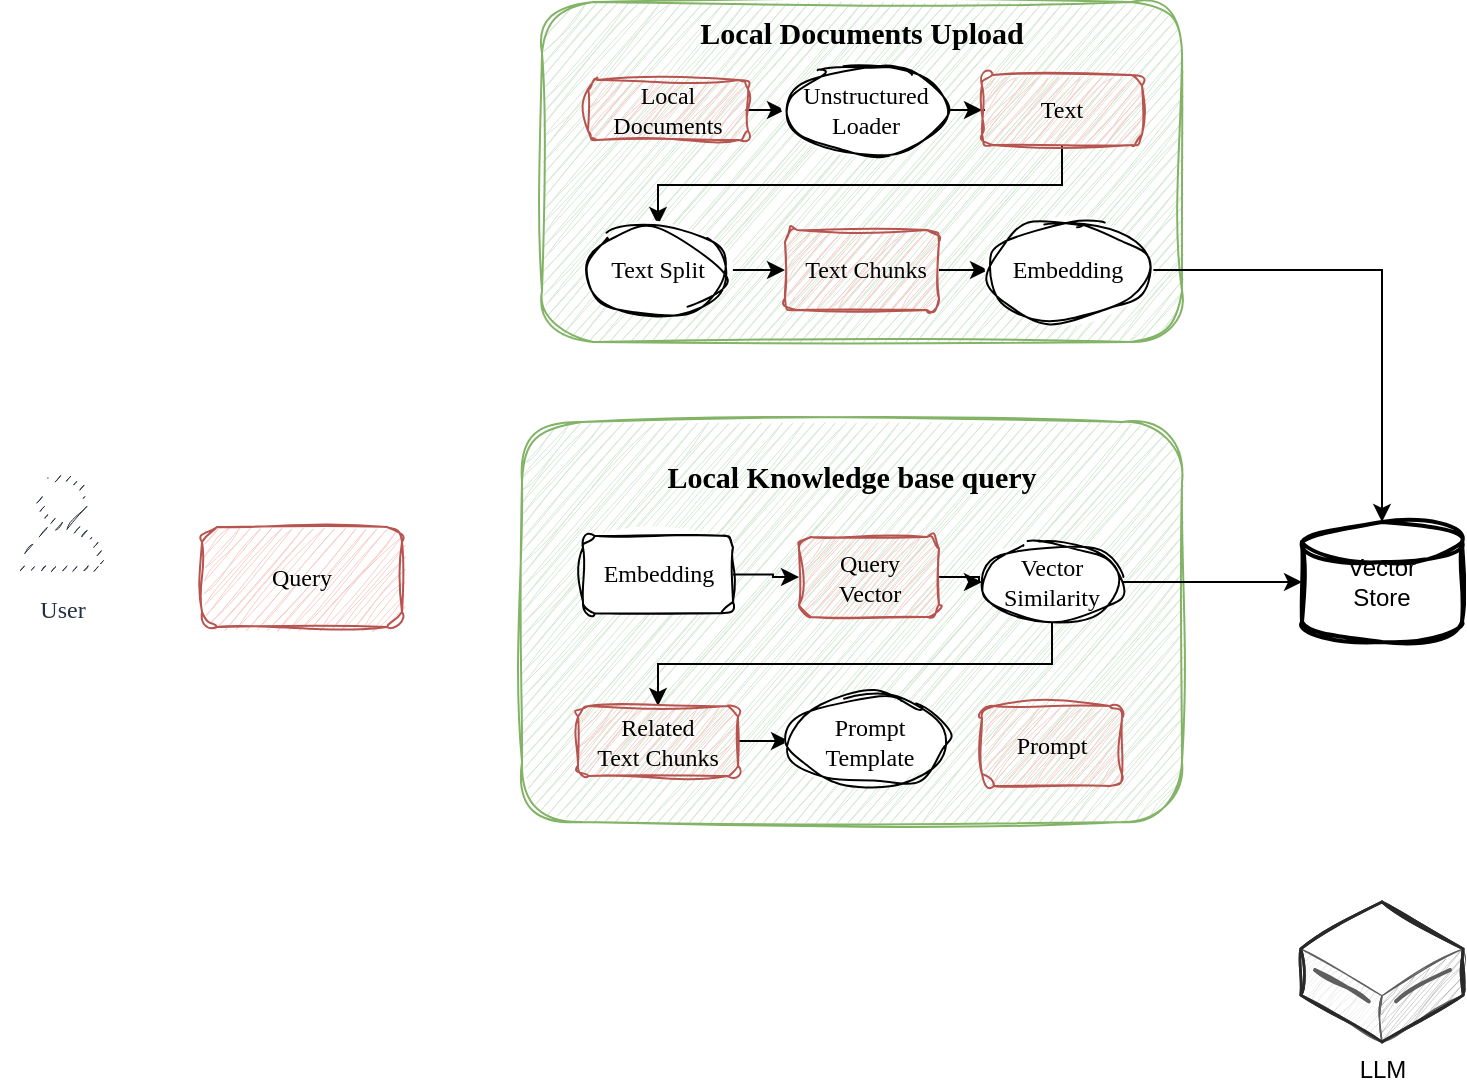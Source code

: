 <mxfile version="21.1.5" type="github">
  <diagram name="Page-1" id="c7558073-3199-34d8-9f00-42111426c3f3">
    <mxGraphModel dx="794" dy="446" grid="1" gridSize="10" guides="1" tooltips="1" connect="1" arrows="1" fold="1" page="1" pageScale="1" pageWidth="826" pageHeight="1169" background="none" math="0" shadow="0">
      <root>
        <mxCell id="0" />
        <mxCell id="1" parent="0" />
        <mxCell id="Ko384jSdFO6o4Nu7mtTA-1" value="&lt;p&gt;&lt;font data-font-src=&quot;https://fonts.googleapis.com/css?family=Handlee&quot; face=&quot;Handlee&quot; style=&quot;font-size: 15px;&quot;&gt;&lt;b style=&quot;&quot;&gt;&lt;font style=&quot;font-size: 15px;&quot;&gt;Local&amp;nbsp;&lt;/font&gt;&lt;/b&gt;&lt;b style=&quot;&quot;&gt;Knowledge base query&lt;/b&gt;&lt;/font&gt;&lt;/p&gt;&lt;div style=&quot;text-align: justify;&quot;&gt;&lt;/div&gt;" style="rounded=1;whiteSpace=wrap;html=1;sketch=1;curveFitting=1;jiggle=2;shadow=0;fillColor=#d5e8d4;strokeColor=#82b366;verticalAlign=top;fontFamily=Alkatra;fontSource=https%3A%2F%2Ffonts.googleapis.com%2Fcss%3Ffamily%3DAlkatra;" vertex="1" parent="1">
          <mxGeometry x="330" y="390" width="330" height="200" as="geometry" />
        </mxCell>
        <mxCell id="OiK2pQIkemlY-Vq3CZWx-118" value="&lt;b&gt;&lt;font style=&quot;font-size: 15px;&quot;&gt;Local Documents Upload&lt;/font&gt;&lt;/b&gt;&lt;div style=&quot;text-align: justify;&quot;&gt;&lt;/div&gt;" style="rounded=1;whiteSpace=wrap;html=1;sketch=1;curveFitting=1;jiggle=2;shadow=0;fillColor=#d5e8d4;strokeColor=#82b366;verticalAlign=top;fontFamily=Alkatra;fontSource=https%3A%2F%2Ffonts.googleapis.com%2Fcss%3Ffamily%3DAlkatra;" parent="1" vertex="1">
          <mxGeometry x="340" y="180" width="320" height="170" as="geometry" />
        </mxCell>
        <mxCell id="OiK2pQIkemlY-Vq3CZWx-98" value="User" style="sketch=1;outlineConnect=0;fontColor=#232F3E;gradientColor=none;strokeColor=#232F3E;fillColor=#ffffff;dashed=0;verticalLabelPosition=bottom;verticalAlign=top;align=center;html=1;fontSize=12;fontStyle=0;aspect=fixed;shape=mxgraph.aws4.resourceIcon;resIcon=mxgraph.aws4.user;curveFitting=1;jiggle=2;shadow=0;fontFamily=Alkatra;fontSource=https%3A%2F%2Ffonts.googleapis.com%2Fcss%3Ffamily%3DAlkatra;" parent="1" vertex="1">
          <mxGeometry x="70" y="410" width="60" height="60" as="geometry" />
        </mxCell>
        <mxCell id="Ko384jSdFO6o4Nu7mtTA-2" style="edgeStyle=orthogonalEdgeStyle;rounded=0;orthogonalLoop=1;jettySize=auto;html=1;exitX=1;exitY=0.5;exitDx=0;exitDy=0;" edge="1" parent="1" source="OiK2pQIkemlY-Vq3CZWx-99" target="OiK2pQIkemlY-Vq3CZWx-104">
          <mxGeometry relative="1" as="geometry" />
        </mxCell>
        <mxCell id="OiK2pQIkemlY-Vq3CZWx-99" value="Local &lt;br&gt;Documents" style="rounded=1;whiteSpace=wrap;html=1;sketch=1;curveFitting=1;jiggle=2;shadow=0;fontFamily=Alkatra;fontSource=https%3A%2F%2Ffonts.googleapis.com%2Fcss%3Ffamily%3DAlkatra;fillColor=#f8cecc;strokeColor=#b85450;" parent="1" vertex="1">
          <mxGeometry x="363" y="219" width="80" height="30" as="geometry" />
        </mxCell>
        <mxCell id="Ko384jSdFO6o4Nu7mtTA-14" style="edgeStyle=orthogonalEdgeStyle;rounded=0;orthogonalLoop=1;jettySize=auto;html=1;exitX=1;exitY=0.5;exitDx=0;exitDy=0;" edge="1" parent="1" source="OiK2pQIkemlY-Vq3CZWx-100" target="OiK2pQIkemlY-Vq3CZWx-112">
          <mxGeometry relative="1" as="geometry" />
        </mxCell>
        <mxCell id="OiK2pQIkemlY-Vq3CZWx-100" value="Embedding" style="rounded=1;whiteSpace=wrap;html=1;sketch=1;curveFitting=1;jiggle=2;shadow=0;fontFamily=Alkatra;fontSource=https%3A%2F%2Ffonts.googleapis.com%2Fcss%3Ffamily%3DAlkatra;" parent="1" vertex="1">
          <mxGeometry x="360.5" y="446.88" width="75" height="38.75" as="geometry" />
        </mxCell>
        <mxCell id="Ko384jSdFO6o4Nu7mtTA-3" style="edgeStyle=orthogonalEdgeStyle;rounded=0;orthogonalLoop=1;jettySize=auto;html=1;exitX=1;exitY=0.5;exitDx=0;exitDy=0;" edge="1" parent="1" source="OiK2pQIkemlY-Vq3CZWx-104" target="OiK2pQIkemlY-Vq3CZWx-105">
          <mxGeometry relative="1" as="geometry" />
        </mxCell>
        <mxCell id="OiK2pQIkemlY-Vq3CZWx-104" value="Unstructured Loader" style="ellipse;whiteSpace=wrap;html=1;sketch=1;curveFitting=1;jiggle=2;shadow=0;fontFamily=Alkatra;fontSource=https%3A%2F%2Ffonts.googleapis.com%2Fcss%3Ffamily%3DAlkatra;" parent="1" vertex="1">
          <mxGeometry x="461.5" y="211.5" width="80" height="45" as="geometry" />
        </mxCell>
        <mxCell id="Ko384jSdFO6o4Nu7mtTA-4" style="edgeStyle=orthogonalEdgeStyle;rounded=0;orthogonalLoop=1;jettySize=auto;html=1;exitX=0.5;exitY=1;exitDx=0;exitDy=0;entryX=0.5;entryY=0;entryDx=0;entryDy=0;" edge="1" parent="1" source="OiK2pQIkemlY-Vq3CZWx-105" target="OiK2pQIkemlY-Vq3CZWx-106">
          <mxGeometry relative="1" as="geometry">
            <mxPoint x="600" y="271.5" as="sourcePoint" />
          </mxGeometry>
        </mxCell>
        <mxCell id="OiK2pQIkemlY-Vq3CZWx-105" value="Text" style="rounded=1;whiteSpace=wrap;html=1;sketch=1;curveFitting=1;jiggle=2;shadow=0;fontFamily=Alkatra;fontSource=https%3A%2F%2Ffonts.googleapis.com%2Fcss%3Ffamily%3DAlkatra;fillColor=#f8cecc;strokeColor=#b85450;" parent="1" vertex="1">
          <mxGeometry x="560" y="216.5" width="80" height="35" as="geometry" />
        </mxCell>
        <mxCell id="Ko384jSdFO6o4Nu7mtTA-6" style="edgeStyle=orthogonalEdgeStyle;rounded=0;orthogonalLoop=1;jettySize=auto;html=1;exitX=1;exitY=0.5;exitDx=0;exitDy=0;entryX=0;entryY=0.5;entryDx=0;entryDy=0;" edge="1" parent="1" source="OiK2pQIkemlY-Vq3CZWx-106" target="OiK2pQIkemlY-Vq3CZWx-107">
          <mxGeometry relative="1" as="geometry" />
        </mxCell>
        <mxCell id="OiK2pQIkemlY-Vq3CZWx-106" value="Text Split" style="ellipse;whiteSpace=wrap;html=1;sketch=1;curveFitting=1;jiggle=2;shadow=0;fontFamily=Alkatra;fontSource=https%3A%2F%2Ffonts.googleapis.com%2Fcss%3Ffamily%3DAlkatra;" parent="1" vertex="1">
          <mxGeometry x="363" y="291.5" width="70" height="45" as="geometry" />
        </mxCell>
        <mxCell id="Ko384jSdFO6o4Nu7mtTA-7" style="edgeStyle=orthogonalEdgeStyle;rounded=0;orthogonalLoop=1;jettySize=auto;html=1;exitX=1;exitY=0.5;exitDx=0;exitDy=0;entryX=0;entryY=0.5;entryDx=0;entryDy=0;" edge="1" parent="1" source="OiK2pQIkemlY-Vq3CZWx-107" target="OiK2pQIkemlY-Vq3CZWx-108">
          <mxGeometry relative="1" as="geometry" />
        </mxCell>
        <mxCell id="OiK2pQIkemlY-Vq3CZWx-107" value="&amp;nbsp;Text Chunks" style="rounded=1;whiteSpace=wrap;html=1;sketch=1;curveFitting=1;jiggle=2;shadow=0;fontFamily=Alkatra;fontSource=https%3A%2F%2Ffonts.googleapis.com%2Fcss%3Ffamily%3DAlkatra;fillColor=#f8cecc;strokeColor=#b85450;" parent="1" vertex="1">
          <mxGeometry x="461.5" y="294" width="77" height="40" as="geometry" />
        </mxCell>
        <mxCell id="Ko384jSdFO6o4Nu7mtTA-10" style="edgeStyle=orthogonalEdgeStyle;rounded=0;orthogonalLoop=1;jettySize=auto;html=1;exitX=1;exitY=0.5;exitDx=0;exitDy=0;entryX=0.5;entryY=0;entryDx=0;entryDy=0;entryPerimeter=0;" edge="1" parent="1" source="OiK2pQIkemlY-Vq3CZWx-108" target="Ko384jSdFO6o4Nu7mtTA-8">
          <mxGeometry relative="1" as="geometry" />
        </mxCell>
        <mxCell id="OiK2pQIkemlY-Vq3CZWx-108" value="Embedding" style="ellipse;whiteSpace=wrap;html=1;sketch=1;curveFitting=1;jiggle=2;shadow=0;fontFamily=Alkatra;fontSource=https%3A%2F%2Ffonts.googleapis.com%2Fcss%3Ffamily%3DAlkatra;" parent="1" vertex="1">
          <mxGeometry x="563" y="289" width="80" height="50" as="geometry" />
        </mxCell>
        <mxCell id="Ko384jSdFO6o4Nu7mtTA-11" style="edgeStyle=orthogonalEdgeStyle;rounded=0;orthogonalLoop=1;jettySize=auto;html=1;exitX=1;exitY=0.5;exitDx=0;exitDy=0;" edge="1" parent="1" source="OiK2pQIkemlY-Vq3CZWx-110" target="Ko384jSdFO6o4Nu7mtTA-8">
          <mxGeometry relative="1" as="geometry" />
        </mxCell>
        <mxCell id="Ko384jSdFO6o4Nu7mtTA-19" style="edgeStyle=orthogonalEdgeStyle;rounded=0;orthogonalLoop=1;jettySize=auto;html=1;exitX=0.5;exitY=1;exitDx=0;exitDy=0;" edge="1" parent="1" source="OiK2pQIkemlY-Vq3CZWx-110" target="OiK2pQIkemlY-Vq3CZWx-111">
          <mxGeometry relative="1" as="geometry" />
        </mxCell>
        <mxCell id="OiK2pQIkemlY-Vq3CZWx-110" value="Vector &lt;br&gt;Similarity" style="ellipse;whiteSpace=wrap;html=1;sketch=1;curveFitting=1;jiggle=2;shadow=0;fontFamily=Alkatra;fontSource=https%3A%2F%2Ffonts.googleapis.com%2Fcss%3Ffamily%3DAlkatra;" parent="1" vertex="1">
          <mxGeometry x="560" y="450" width="70" height="40" as="geometry" />
        </mxCell>
        <mxCell id="Ko384jSdFO6o4Nu7mtTA-20" style="edgeStyle=orthogonalEdgeStyle;rounded=0;orthogonalLoop=1;jettySize=auto;html=1;exitX=1;exitY=0.5;exitDx=0;exitDy=0;entryX=0;entryY=0.5;entryDx=0;entryDy=0;" edge="1" parent="1" source="OiK2pQIkemlY-Vq3CZWx-111" target="OiK2pQIkemlY-Vq3CZWx-114">
          <mxGeometry relative="1" as="geometry" />
        </mxCell>
        <mxCell id="OiK2pQIkemlY-Vq3CZWx-111" value="Related&lt;br&gt;Text Chunks" style="rounded=1;whiteSpace=wrap;html=1;sketch=1;curveFitting=1;jiggle=2;shadow=0;fontFamily=Alkatra;fontSource=https%3A%2F%2Ffonts.googleapis.com%2Fcss%3Ffamily%3DAlkatra;fillColor=#f8cecc;strokeColor=#b85450;" parent="1" vertex="1">
          <mxGeometry x="358" y="532" width="80" height="35" as="geometry" />
        </mxCell>
        <mxCell id="Ko384jSdFO6o4Nu7mtTA-13" style="edgeStyle=orthogonalEdgeStyle;rounded=0;orthogonalLoop=1;jettySize=auto;html=1;exitX=1;exitY=0.5;exitDx=0;exitDy=0;" edge="1" parent="1" source="OiK2pQIkemlY-Vq3CZWx-112" target="OiK2pQIkemlY-Vq3CZWx-110">
          <mxGeometry relative="1" as="geometry" />
        </mxCell>
        <mxCell id="OiK2pQIkemlY-Vq3CZWx-112" value="Query&lt;br&gt;Vector" style="rounded=1;whiteSpace=wrap;html=1;sketch=1;curveFitting=1;jiggle=2;shadow=0;fontFamily=Alkatra;fontSource=https%3A%2F%2Ffonts.googleapis.com%2Fcss%3Ffamily%3DAlkatra;fillColor=#f8cecc;strokeColor=#b85450;" parent="1" vertex="1">
          <mxGeometry x="468.5" y="447.5" width="70" height="40" as="geometry" />
        </mxCell>
        <mxCell id="OiK2pQIkemlY-Vq3CZWx-113" value="Query" style="rounded=1;whiteSpace=wrap;html=1;sketch=1;curveFitting=1;jiggle=2;shadow=0;fontFamily=Alkatra;fontSource=https%3A%2F%2Ffonts.googleapis.com%2Fcss%3Ffamily%3DAlkatra;fillColor=#f8cecc;strokeColor=#b85450;" parent="1" vertex="1">
          <mxGeometry x="170" y="442.5" width="100" height="50" as="geometry" />
        </mxCell>
        <mxCell id="OiK2pQIkemlY-Vq3CZWx-114" value="Prompt&lt;br&gt;Template" style="ellipse;whiteSpace=wrap;html=1;sketch=1;curveFitting=1;jiggle=2;shadow=0;fontFamily=Alkatra;fontSource=https%3A%2F%2Ffonts.googleapis.com%2Fcss%3Ffamily%3DAlkatra;" parent="1" vertex="1">
          <mxGeometry x="463.5" y="527" width="80" height="45" as="geometry" />
        </mxCell>
        <mxCell id="Ko384jSdFO6o4Nu7mtTA-8" value="Vector&lt;br&gt;Store" style="strokeWidth=2;html=1;shape=mxgraph.flowchart.database;whiteSpace=wrap;sketch=1;curveFitting=1;jiggle=2;" vertex="1" parent="1">
          <mxGeometry x="720" y="440" width="80" height="60" as="geometry" />
        </mxCell>
        <mxCell id="Ko384jSdFO6o4Nu7mtTA-21" value="Prompt" style="rounded=1;whiteSpace=wrap;html=1;sketch=1;curveFitting=1;jiggle=2;shadow=0;fontFamily=Alkatra;fontSource=https%3A%2F%2Ffonts.googleapis.com%2Fcss%3Ffamily%3DAlkatra;fillColor=#f8cecc;strokeColor=#b85450;" vertex="1" parent="1">
          <mxGeometry x="560" y="532" width="70" height="40" as="geometry" />
        </mxCell>
        <mxCell id="Ko384jSdFO6o4Nu7mtTA-25" value="LLM" style="verticalLabelPosition=bottom;html=1;verticalAlign=top;strokeWidth=1;align=center;outlineConnect=0;dashed=0;outlineConnect=0;shape=mxgraph.aws3d.dataServer;strokeColor=#5E5E5E;aspect=fixed;sketch=1;curveFitting=1;jiggle=2;" vertex="1" parent="1">
          <mxGeometry x="719.38" y="630" width="81.23" height="70" as="geometry" />
        </mxCell>
      </root>
    </mxGraphModel>
  </diagram>
</mxfile>
